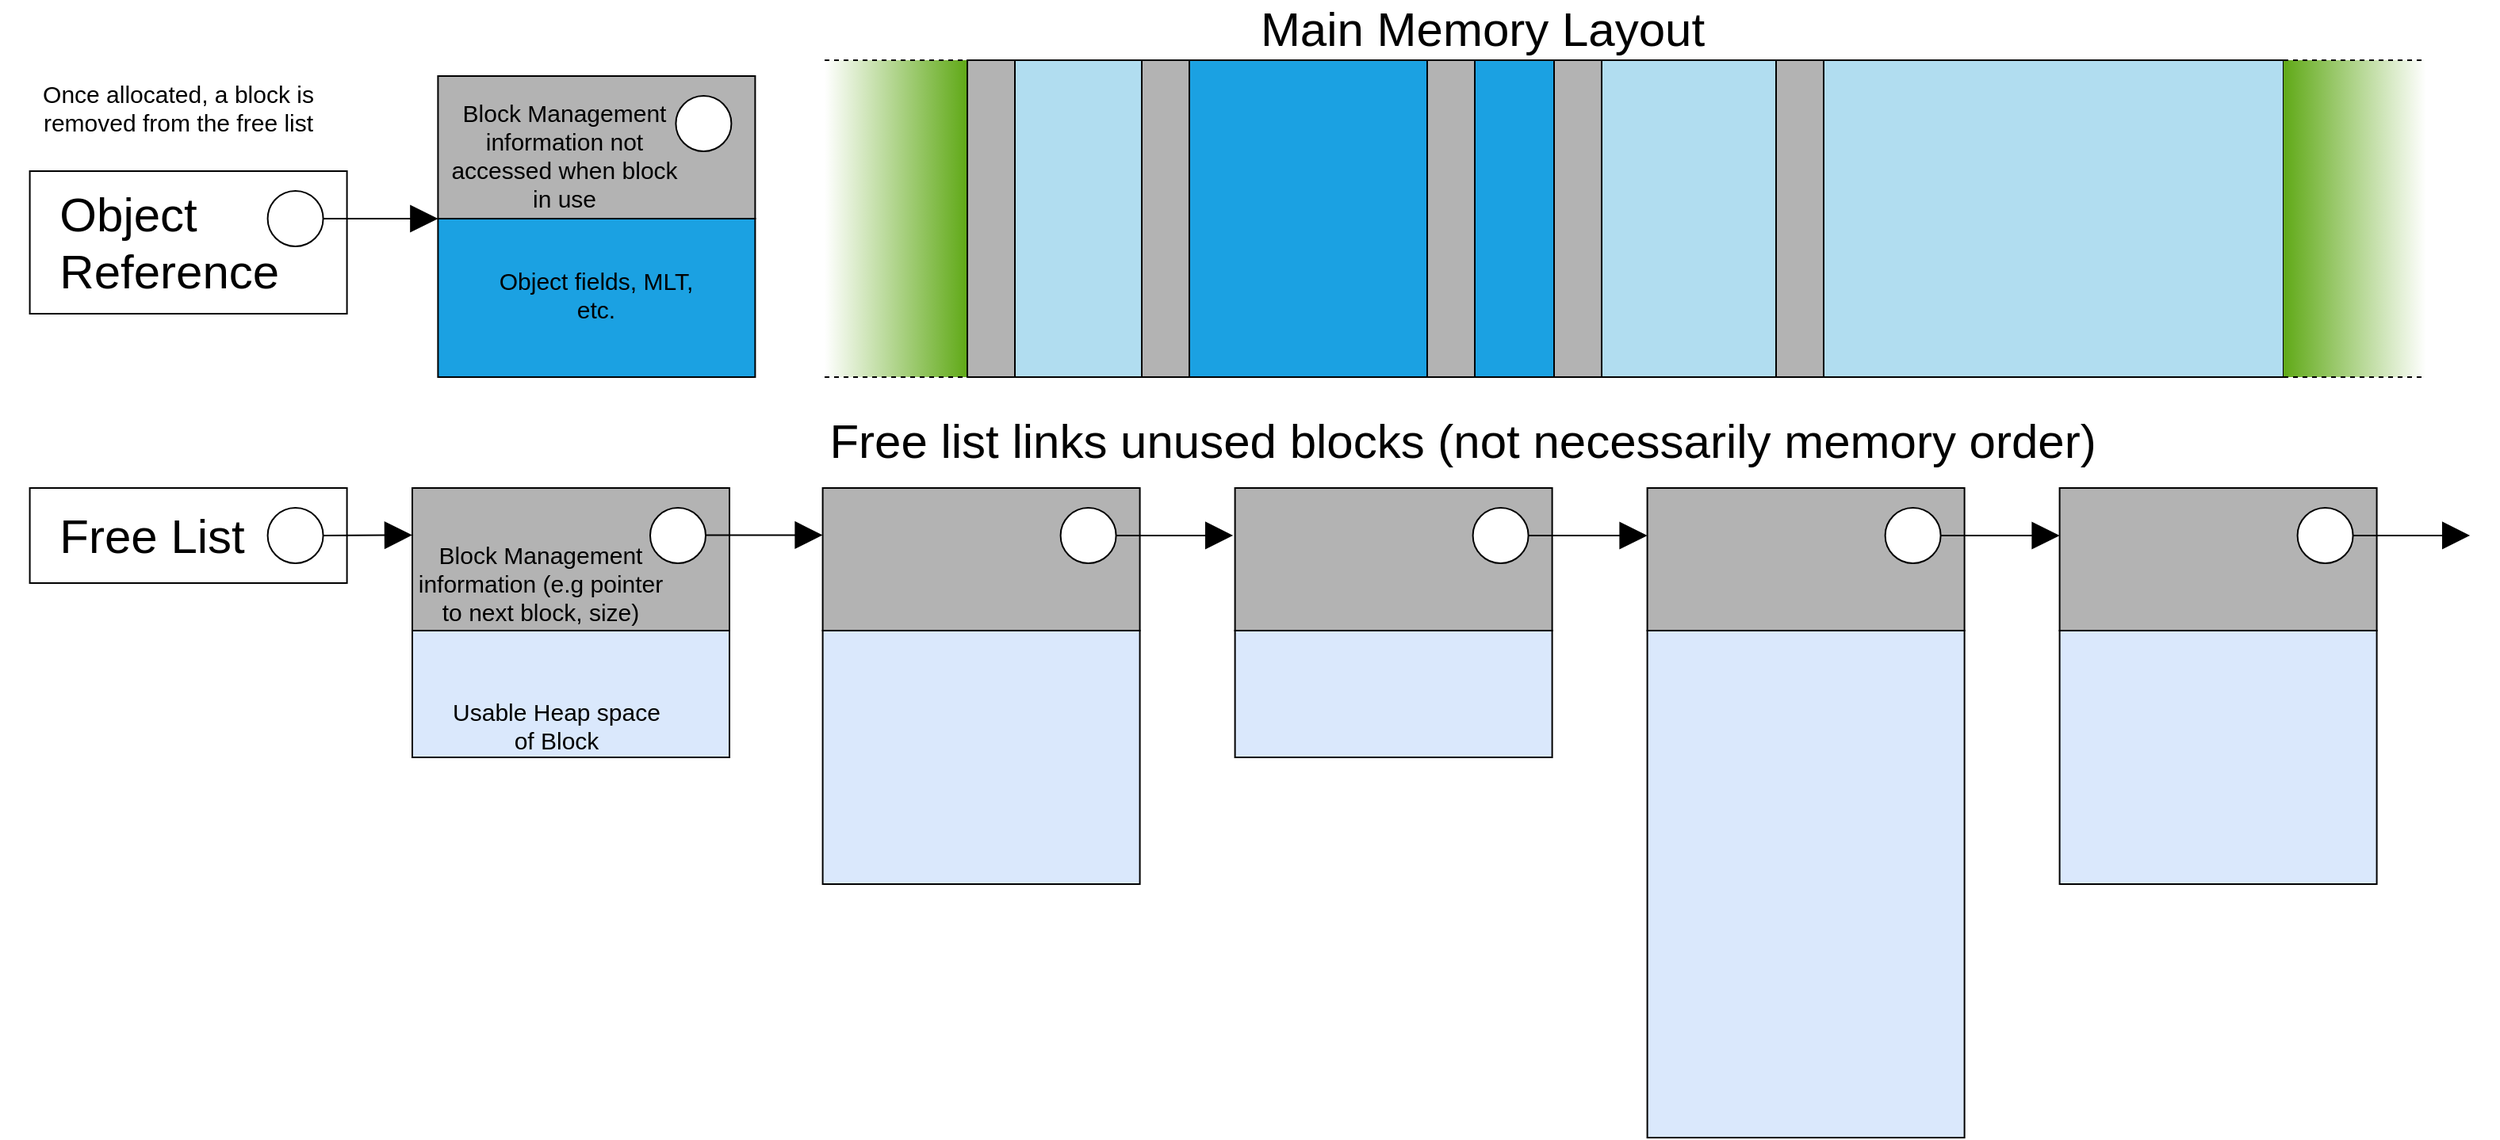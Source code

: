 <mxfile version="13.9.9" type="device"><diagram id="kInfSw0avllu6IyDrZUI" name="Page-1"><mxGraphModel dx="1936" dy="2066" grid="1" gridSize="10" guides="1" tooltips="1" connect="1" arrows="1" fold="1" page="1" pageScale="1" pageWidth="850" pageHeight="1100" math="0" shadow="0"><root><mxCell id="0"/><mxCell id="1" parent="0"/><mxCell id="iQJQhq78oFzdN9Aplots-2" value="&amp;nbsp; Free List" style="rounded=0;whiteSpace=wrap;html=1;fontSize=30;align=left;" vertex="1" parent="1"><mxGeometry x="-111.2" y="30" width="200" height="60" as="geometry"/></mxCell><mxCell id="iQJQhq78oFzdN9Aplots-3" value="" style="ellipse;whiteSpace=wrap;html=1;aspect=fixed;fontSize=30;align=left;" vertex="1" parent="1"><mxGeometry x="38.8" y="42.5" width="35" height="35" as="geometry"/></mxCell><mxCell id="iQJQhq78oFzdN9Aplots-5" value="" style="rounded=0;whiteSpace=wrap;html=1;fontSize=30;align=left;fillColor=#B3B3B3;" vertex="1" parent="1"><mxGeometry x="130" y="30" width="200" height="90" as="geometry"/></mxCell><mxCell id="iQJQhq78oFzdN9Aplots-6" value="" style="ellipse;whiteSpace=wrap;html=1;aspect=fixed;fontSize=30;align=left;" vertex="1" parent="1"><mxGeometry x="280.0" y="42.5" width="35" height="35" as="geometry"/></mxCell><mxCell id="iQJQhq78oFzdN9Aplots-7" value="" style="rounded=0;whiteSpace=wrap;html=1;fontSize=30;align=left;fillColor=#dae8fc;" vertex="1" parent="1"><mxGeometry x="130" y="120" width="200" height="80" as="geometry"/></mxCell><mxCell id="iQJQhq78oFzdN9Aplots-8" value="" style="rounded=0;whiteSpace=wrap;html=1;fontSize=30;align=left;fillColor=#B3B3B3;" vertex="1" parent="1"><mxGeometry x="388.8" y="30" width="200" height="90" as="geometry"/></mxCell><mxCell id="iQJQhq78oFzdN9Aplots-15" style="edgeStyle=orthogonalEdgeStyle;rounded=0;orthogonalLoop=1;jettySize=auto;html=1;exitX=1;exitY=0.5;exitDx=0;exitDy=0;entryX=-0.006;entryY=0.333;entryDx=0;entryDy=0;entryPerimeter=0;endArrow=block;endFill=1;endSize=15;fontSize=30;" edge="1" parent="1" source="iQJQhq78oFzdN9Aplots-9" target="iQJQhq78oFzdN9Aplots-11"><mxGeometry relative="1" as="geometry"/></mxCell><mxCell id="iQJQhq78oFzdN9Aplots-9" value="" style="ellipse;whiteSpace=wrap;html=1;aspect=fixed;fontSize=30;align=left;" vertex="1" parent="1"><mxGeometry x="538.8" y="42.5" width="35" height="35" as="geometry"/></mxCell><mxCell id="iQJQhq78oFzdN9Aplots-10" value="" style="rounded=0;whiteSpace=wrap;html=1;fontSize=30;align=left;fillColor=#dae8fc;" vertex="1" parent="1"><mxGeometry x="388.8" y="120" width="200" height="160" as="geometry"/></mxCell><mxCell id="iQJQhq78oFzdN9Aplots-11" value="" style="rounded=0;whiteSpace=wrap;html=1;fontSize=30;align=left;fillColor=#B3B3B3;" vertex="1" parent="1"><mxGeometry x="648.8" y="30" width="200" height="90" as="geometry"/></mxCell><mxCell id="iQJQhq78oFzdN9Aplots-14" style="edgeStyle=orthogonalEdgeStyle;rounded=0;orthogonalLoop=1;jettySize=auto;html=1;exitX=1;exitY=0.5;exitDx=0;exitDy=0;fontSize=30;endArrow=block;endFill=1;endSize=15;" edge="1" parent="1" source="iQJQhq78oFzdN9Aplots-12"><mxGeometry relative="1" as="geometry"><mxPoint x="908.8" y="60" as="targetPoint"/></mxGeometry></mxCell><mxCell id="iQJQhq78oFzdN9Aplots-12" value="" style="ellipse;whiteSpace=wrap;html=1;aspect=fixed;fontSize=30;align=left;" vertex="1" parent="1"><mxGeometry x="798.8" y="42.5" width="35" height="35" as="geometry"/></mxCell><mxCell id="iQJQhq78oFzdN9Aplots-13" value="" style="rounded=0;whiteSpace=wrap;html=1;fontSize=30;align=left;fillColor=#dae8fc;" vertex="1" parent="1"><mxGeometry x="648.8" y="120" width="200" height="80" as="geometry"/></mxCell><mxCell id="iQJQhq78oFzdN9Aplots-16" style="edgeStyle=orthogonalEdgeStyle;rounded=0;orthogonalLoop=1;jettySize=auto;html=1;exitX=1;exitY=0.5;exitDx=0;exitDy=0;entryX=-0.006;entryY=0.333;entryDx=0;entryDy=0;entryPerimeter=0;endArrow=block;endFill=1;endSize=15;fontSize=30;" edge="1" parent="1"><mxGeometry relative="1" as="geometry"><mxPoint x="315.0" y="59.74" as="sourcePoint"/><mxPoint x="388.8" y="59.71" as="targetPoint"/></mxGeometry></mxCell><mxCell id="iQJQhq78oFzdN9Aplots-17" style="edgeStyle=orthogonalEdgeStyle;rounded=0;orthogonalLoop=1;jettySize=auto;html=1;entryX=-0.006;entryY=0.333;entryDx=0;entryDy=0;entryPerimeter=0;endArrow=block;endFill=1;endSize=15;fontSize=30;exitX=1;exitY=0.5;exitDx=0;exitDy=0;" edge="1" parent="1" source="iQJQhq78oFzdN9Aplots-3"><mxGeometry relative="1" as="geometry"><mxPoint x="48.8" y="60" as="sourcePoint"/><mxPoint x="130" y="59.66" as="targetPoint"/><Array as="points"><mxPoint x="129.8" y="60"/></Array></mxGeometry></mxCell><mxCell id="iQJQhq78oFzdN9Aplots-18" value="Block Management information (e.g pointer to next block, size)" style="text;html=1;strokeColor=none;fillColor=none;align=center;verticalAlign=middle;whiteSpace=wrap;rounded=0;fontSize=15;" vertex="1" parent="1"><mxGeometry x="128.8" y="60" width="163.8" height="60" as="geometry"/></mxCell><mxCell id="iQJQhq78oFzdN9Aplots-23" value="Usable Heap space of Block" style="text;html=1;strokeColor=none;fillColor=none;align=center;verticalAlign=middle;whiteSpace=wrap;rounded=0;fontSize=15;" vertex="1" parent="1"><mxGeometry x="148.8" y="150" width="143.8" height="60" as="geometry"/></mxCell><mxCell id="iQJQhq78oFzdN9Aplots-24" value="" style="rounded=0;whiteSpace=wrap;html=1;fontSize=30;align=left;fillColor=#B3B3B3;" vertex="1" parent="1"><mxGeometry x="146.2" y="-230" width="200" height="90" as="geometry"/></mxCell><mxCell id="iQJQhq78oFzdN9Aplots-25" value="" style="ellipse;whiteSpace=wrap;html=1;aspect=fixed;fontSize=30;align=left;" vertex="1" parent="1"><mxGeometry x="296.2" y="-217.5" width="35" height="35" as="geometry"/></mxCell><mxCell id="iQJQhq78oFzdN9Aplots-26" value="" style="rounded=0;whiteSpace=wrap;html=1;fontSize=30;align=left;fillColor=#1ba1e2;fontColor=#ffffff;" vertex="1" parent="1"><mxGeometry x="146.2" y="-140" width="200" height="100" as="geometry"/></mxCell><mxCell id="iQJQhq78oFzdN9Aplots-27" value="&amp;nbsp; Object&lt;br&gt;&amp;nbsp; Reference" style="rounded=0;whiteSpace=wrap;html=1;fontSize=30;align=left;" vertex="1" parent="1"><mxGeometry x="-111.2" y="-170" width="200" height="90" as="geometry"/></mxCell><mxCell id="iQJQhq78oFzdN9Aplots-28" value="" style="ellipse;whiteSpace=wrap;html=1;aspect=fixed;fontSize=30;align=left;" vertex="1" parent="1"><mxGeometry x="38.8" y="-157.5" width="35" height="35" as="geometry"/></mxCell><mxCell id="iQJQhq78oFzdN9Aplots-30" style="edgeStyle=orthogonalEdgeStyle;rounded=0;orthogonalLoop=1;jettySize=auto;html=1;entryX=0;entryY=0;entryDx=0;entryDy=0;endArrow=block;endFill=1;endSize=15;fontSize=30;exitX=1;exitY=0.5;exitDx=0;exitDy=0;" edge="1" parent="1" source="iQJQhq78oFzdN9Aplots-28" target="iQJQhq78oFzdN9Aplots-26"><mxGeometry relative="1" as="geometry"><mxPoint x="58.8" y="-122.16" as="sourcePoint"/><mxPoint x="115.0" y="-122.5" as="targetPoint"/><Array as="points"><mxPoint x="118.8" y="-140"/><mxPoint x="118.8" y="-140"/></Array></mxGeometry></mxCell><mxCell id="iQJQhq78oFzdN9Aplots-31" value="Object fields, MLT, etc." style="text;html=1;strokeColor=none;fillColor=none;align=center;verticalAlign=middle;whiteSpace=wrap;rounded=0;fontSize=15;" vertex="1" parent="1"><mxGeometry x="174.3" y="-122.5" width="143.8" height="60" as="geometry"/></mxCell><mxCell id="iQJQhq78oFzdN9Aplots-32" value="" style="rounded=0;whiteSpace=wrap;html=1;fontSize=30;align=left;fillColor=#B3B3B3;" vertex="1" parent="1"><mxGeometry x="908.8" y="30" width="200" height="90" as="geometry"/></mxCell><mxCell id="iQJQhq78oFzdN9Aplots-33" style="edgeStyle=orthogonalEdgeStyle;rounded=0;orthogonalLoop=1;jettySize=auto;html=1;exitX=1;exitY=0.5;exitDx=0;exitDy=0;fontSize=30;endArrow=block;endFill=1;endSize=15;" edge="1" parent="1" source="iQJQhq78oFzdN9Aplots-34"><mxGeometry relative="1" as="geometry"><mxPoint x="1168.8" y="60" as="targetPoint"/></mxGeometry></mxCell><mxCell id="iQJQhq78oFzdN9Aplots-34" value="" style="ellipse;whiteSpace=wrap;html=1;aspect=fixed;fontSize=30;align=left;" vertex="1" parent="1"><mxGeometry x="1058.8" y="42.5" width="35" height="35" as="geometry"/></mxCell><mxCell id="iQJQhq78oFzdN9Aplots-35" value="" style="rounded=0;whiteSpace=wrap;html=1;fontSize=30;align=left;fillColor=#dae8fc;" vertex="1" parent="1"><mxGeometry x="908.8" y="120" width="200" height="320" as="geometry"/></mxCell><mxCell id="iQJQhq78oFzdN9Aplots-36" value="Once allocated, a block is removed from the free list" style="text;html=1;strokeColor=none;fillColor=none;align=center;verticalAlign=middle;whiteSpace=wrap;rounded=0;fontSize=15;" vertex="1" parent="1"><mxGeometry x="-130" y="-240" width="225" height="60" as="geometry"/></mxCell><mxCell id="iQJQhq78oFzdN9Aplots-37" value="Block Management information not accessed when block in use" style="text;html=1;strokeColor=none;fillColor=none;align=center;verticalAlign=middle;whiteSpace=wrap;rounded=0;fontSize=15;" vertex="1" parent="1"><mxGeometry x="146.2" y="-210" width="160" height="60" as="geometry"/></mxCell><mxCell id="iQJQhq78oFzdN9Aplots-38" value="" style="rounded=0;whiteSpace=wrap;html=1;fontSize=15;align=left;fillColor=#60a917;fontColor=#ffffff;gradientColor=#ffffff;gradientDirection=west;strokeColor=none;" vertex="1" parent="1"><mxGeometry x="390" y="-240" width="90" height="200" as="geometry"/></mxCell><mxCell id="iQJQhq78oFzdN9Aplots-39" value="" style="rounded=0;whiteSpace=wrap;html=1;strokeColor=#000000;fontSize=15;align=left;fillColor=#B3B3B3;" vertex="1" parent="1"><mxGeometry x="480" y="-240" width="30" height="200" as="geometry"/></mxCell><mxCell id="iQJQhq78oFzdN9Aplots-41" value="" style="rounded=0;whiteSpace=wrap;html=1;fontSize=15;align=left;fillColor=#b1ddf0;" vertex="1" parent="1"><mxGeometry x="510" y="-240" width="80" height="200" as="geometry"/></mxCell><mxCell id="iQJQhq78oFzdN9Aplots-42" value="" style="rounded=0;whiteSpace=wrap;html=1;strokeColor=#000000;fontSize=15;align=left;fillColor=#B3B3B3;" vertex="1" parent="1"><mxGeometry x="590" y="-240" width="30" height="200" as="geometry"/></mxCell><mxCell id="iQJQhq78oFzdN9Aplots-43" value="" style="rounded=0;whiteSpace=wrap;html=1;fontSize=15;align=left;fillColor=#1ba1e2;fontColor=#ffffff;" vertex="1" parent="1"><mxGeometry x="620" y="-240" width="150" height="200" as="geometry"/></mxCell><mxCell id="iQJQhq78oFzdN9Aplots-46" value="" style="rounded=0;whiteSpace=wrap;html=1;strokeColor=#000000;fontSize=15;align=left;fillColor=#B3B3B3;" vertex="1" parent="1"><mxGeometry x="770" y="-240" width="30" height="200" as="geometry"/></mxCell><mxCell id="iQJQhq78oFzdN9Aplots-47" value="" style="rounded=0;whiteSpace=wrap;html=1;fontSize=15;align=left;fillColor=#1ba1e2;fontColor=#ffffff;" vertex="1" parent="1"><mxGeometry x="800" y="-240" width="50" height="200" as="geometry"/></mxCell><mxCell id="iQJQhq78oFzdN9Aplots-48" value="" style="rounded=0;whiteSpace=wrap;html=1;strokeColor=#000000;fontSize=15;align=left;fillColor=#B3B3B3;" vertex="1" parent="1"><mxGeometry x="850" y="-240" width="30" height="200" as="geometry"/></mxCell><mxCell id="iQJQhq78oFzdN9Aplots-49" value="" style="rounded=0;whiteSpace=wrap;html=1;fontSize=15;align=left;fillColor=#b1ddf0;" vertex="1" parent="1"><mxGeometry x="880" y="-240" width="110" height="200" as="geometry"/></mxCell><mxCell id="iQJQhq78oFzdN9Aplots-50" value="" style="endArrow=none;html=1;dashed=1;fontSize=15;entryX=1;entryY=0;entryDx=0;entryDy=0;exitX=0;exitY=0;exitDx=0;exitDy=0;" edge="1" parent="1" source="iQJQhq78oFzdN9Aplots-38" target="iQJQhq78oFzdN9Aplots-38"><mxGeometry width="50" height="50" relative="1" as="geometry"><mxPoint x="360" y="-260" as="sourcePoint"/><mxPoint x="410" y="-310" as="targetPoint"/></mxGeometry></mxCell><mxCell id="iQJQhq78oFzdN9Aplots-51" value="" style="endArrow=none;html=1;dashed=1;fontSize=15;entryX=1;entryY=1;entryDx=0;entryDy=0;exitX=0;exitY=1;exitDx=0;exitDy=0;" edge="1" parent="1" source="iQJQhq78oFzdN9Aplots-38" target="iQJQhq78oFzdN9Aplots-38"><mxGeometry width="50" height="50" relative="1" as="geometry"><mxPoint x="270" y="-230" as="sourcePoint"/><mxPoint x="490" y="-230" as="targetPoint"/></mxGeometry></mxCell><mxCell id="iQJQhq78oFzdN9Aplots-53" value="" style="rounded=0;whiteSpace=wrap;html=1;strokeColor=#000000;fontSize=15;align=left;fillColor=#B3B3B3;" vertex="1" parent="1"><mxGeometry x="990" y="-240" width="30" height="200" as="geometry"/></mxCell><mxCell id="iQJQhq78oFzdN9Aplots-54" value="" style="rounded=0;whiteSpace=wrap;html=1;fontSize=15;align=left;fillColor=#b1ddf0;" vertex="1" parent="1"><mxGeometry x="1020" y="-240" width="290" height="200" as="geometry"/></mxCell><mxCell id="iQJQhq78oFzdN9Aplots-63" value="" style="rounded=0;whiteSpace=wrap;html=1;fontSize=15;align=left;fillColor=#60a917;fontColor=#ffffff;gradientColor=#ffffff;gradientDirection=east;strokeColor=none;" vertex="1" parent="1"><mxGeometry x="1310" y="-240" width="90" height="200" as="geometry"/></mxCell><mxCell id="iQJQhq78oFzdN9Aplots-65" value="" style="endArrow=none;html=1;dashed=1;fontSize=15;entryX=1;entryY=0;entryDx=0;entryDy=0;exitX=0;exitY=0;exitDx=0;exitDy=0;" edge="1" parent="1" source="iQJQhq78oFzdN9Aplots-63" target="iQJQhq78oFzdN9Aplots-63"><mxGeometry width="50" height="50" relative="1" as="geometry"><mxPoint x="1280" y="-261.43" as="sourcePoint"/><mxPoint x="1330" y="-311.43" as="targetPoint"/></mxGeometry></mxCell><mxCell id="iQJQhq78oFzdN9Aplots-66" value="" style="endArrow=none;html=1;dashed=1;fontSize=15;entryX=1;entryY=1;entryDx=0;entryDy=0;exitX=0;exitY=1;exitDx=0;exitDy=0;" edge="1" parent="1" source="iQJQhq78oFzdN9Aplots-63" target="iQJQhq78oFzdN9Aplots-63"><mxGeometry width="50" height="50" relative="1" as="geometry"><mxPoint x="1190" y="-231.43" as="sourcePoint"/><mxPoint x="1410" y="-231.43" as="targetPoint"/></mxGeometry></mxCell><mxCell id="iQJQhq78oFzdN9Aplots-67" value="" style="rounded=0;whiteSpace=wrap;html=1;fontSize=30;align=left;fillColor=#B3B3B3;" vertex="1" parent="1"><mxGeometry x="1168.8" y="30" width="200" height="90" as="geometry"/></mxCell><mxCell id="iQJQhq78oFzdN9Aplots-68" style="edgeStyle=orthogonalEdgeStyle;rounded=0;orthogonalLoop=1;jettySize=auto;html=1;exitX=1;exitY=0.5;exitDx=0;exitDy=0;entryX=-0.006;entryY=0.333;entryDx=0;entryDy=0;entryPerimeter=0;endArrow=block;endFill=1;endSize=15;fontSize=30;" edge="1" parent="1" source="iQJQhq78oFzdN9Aplots-69"><mxGeometry relative="1" as="geometry"><mxPoint x="1427.6" y="59.97" as="targetPoint"/></mxGeometry></mxCell><mxCell id="iQJQhq78oFzdN9Aplots-69" value="" style="ellipse;whiteSpace=wrap;html=1;aspect=fixed;fontSize=30;align=left;" vertex="1" parent="1"><mxGeometry x="1318.8" y="42.5" width="35" height="35" as="geometry"/></mxCell><mxCell id="iQJQhq78oFzdN9Aplots-70" value="" style="rounded=0;whiteSpace=wrap;html=1;fontSize=30;align=left;fillColor=#dae8fc;" vertex="1" parent="1"><mxGeometry x="1168.8" y="120" width="200" height="160" as="geometry"/></mxCell><mxCell id="iQJQhq78oFzdN9Aplots-71" value="Main Memory Layout" style="text;html=1;strokeColor=none;fillColor=none;align=center;verticalAlign=middle;whiteSpace=wrap;rounded=0;fontSize=30;" vertex="1" parent="1"><mxGeometry x="620" y="-270" width="370" height="20" as="geometry"/></mxCell><mxCell id="iQJQhq78oFzdN9Aplots-72" value="Free list links unused blocks (not necessarily memory order)" style="text;html=1;strokeColor=none;fillColor=none;align=center;verticalAlign=middle;whiteSpace=wrap;rounded=0;fontSize=30;" vertex="1" parent="1"><mxGeometry x="388.8" y="-10" width="806.8" height="20" as="geometry"/></mxCell></root></mxGraphModel></diagram></mxfile>